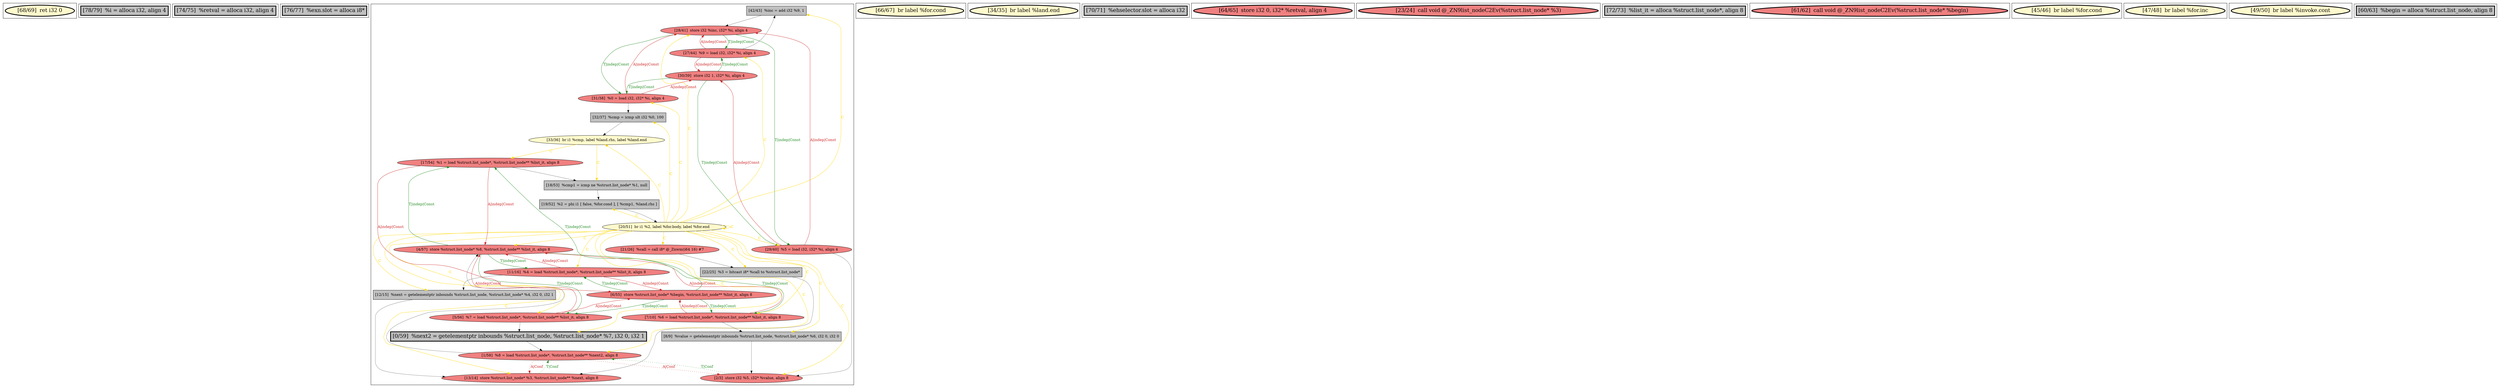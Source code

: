 
digraph G {





subgraph cluster15 {


node150 [penwidth=3.0,fontsize=20,fillcolor=lemonchiffon,label="[68/69]  ret i32 0",shape=ellipse,style=filled ]



}

subgraph cluster13 {


node148 [penwidth=3.0,fontsize=20,fillcolor=grey,label="[78/79]  %i = alloca i32, align 4",shape=rectangle,style=filled ]



}

subgraph cluster11 {


node146 [penwidth=3.0,fontsize=20,fillcolor=grey,label="[74/75]  %retval = alloca i32, align 4",shape=rectangle,style=filled ]



}

subgraph cluster10 {


node145 [penwidth=3.0,fontsize=20,fillcolor=grey,label="[76/77]  %exn.slot = alloca i8*",shape=rectangle,style=filled ]



}

subgraph cluster9 {


node144 [fillcolor=grey,label="[42/43]  %inc = add i32 %9, 1",shape=rectangle,style=filled ]
node143 [fillcolor=lightcoral,label="[28/41]  store i32 %inc, i32* %i, align 4",shape=ellipse,style=filled ]
node140 [fillcolor=grey,label="[32/37]  %cmp = icmp ult i32 %0, 100",shape=rectangle,style=filled ]
node138 [fillcolor=lightcoral,label="[30/39]  store i32 1, i32* %i, align 4",shape=ellipse,style=filled ]
node142 [fillcolor=lemonchiffon,label="[20/51]  br i1 %2, label %for.body, label %for.end",shape=ellipse,style=filled ]
node137 [fillcolor=lightcoral,label="[4/57]  store %struct.list_node* %8, %struct.list_node** %list_it, align 8",shape=ellipse,style=filled ]
node122 [fillcolor=lightcoral,label="[2/3]  store i32 %5, i32* %value, align 8",shape=ellipse,style=filled ]
node133 [fillcolor=lightcoral,label="[11/16]  %4 = load %struct.list_node*, %struct.list_node** %list_it, align 8",shape=ellipse,style=filled ]
node124 [fillcolor=lightcoral,label="[7/10]  %6 = load %struct.list_node*, %struct.list_node** %list_it, align 8",shape=ellipse,style=filled ]
node121 [fillcolor=grey,label="[8/9]  %value = getelementptr inbounds %struct.list_node, %struct.list_node* %6, i32 0, i32 0",shape=rectangle,style=filled ]
node136 [fillcolor=lemonchiffon,label="[33/36]  br i1 %cmp, label %land.rhs, label %land.end",shape=ellipse,style=filled ]
node129 [fillcolor=lightcoral,label="[27/44]  %9 = load i32, i32* %i, align 4",shape=ellipse,style=filled ]
node125 [fillcolor=lightcoral,label="[29/40]  %5 = load i32, i32* %i, align 4",shape=ellipse,style=filled ]
node130 [fillcolor=grey,label="[12/15]  %next = getelementptr inbounds %struct.list_node, %struct.list_node* %4, i32 0, i32 1",shape=rectangle,style=filled ]
node141 [fillcolor=grey,label="[22/25]  %3 = bitcast i8* %call to %struct.list_node*",shape=rectangle,style=filled ]
node139 [fillcolor=lightcoral,label="[31/38]  %0 = load i32, i32* %i, align 4",shape=ellipse,style=filled ]
node120 [fillcolor=lightcoral,label="[21/26]  %call = call i8* @_Znwm(i64 16) #7",shape=ellipse,style=filled ]
node123 [fillcolor=lightcoral,label="[1/58]  %8 = load %struct.list_node*, %struct.list_node** %next2, align 8",shape=ellipse,style=filled ]
node126 [fillcolor=lightcoral,label="[6/55]  store %struct.list_node* %begin, %struct.list_node** %list_it, align 8",shape=ellipse,style=filled ]
node127 [fillcolor=grey,label="[19/52]  %2 = phi i1 [ false, %for.cond ], [ %cmp1, %land.rhs ]",shape=rectangle,style=filled ]
node128 [fillcolor=lightcoral,label="[13/14]  store %struct.list_node* %3, %struct.list_node** %next, align 8",shape=ellipse,style=filled ]
node131 [fillcolor=lightcoral,label="[17/54]  %1 = load %struct.list_node*, %struct.list_node** %list_it, align 8",shape=ellipse,style=filled ]
node134 [fillcolor=lightcoral,label="[5/56]  %7 = load %struct.list_node*, %struct.list_node** %list_it, align 8",shape=ellipse,style=filled ]
node132 [penwidth=3.0,fontsize=20,fillcolor=grey,label="[0/59]  %next2 = getelementptr inbounds %struct.list_node, %struct.list_node* %7, i32 0, i32 1",shape=rectangle,style=filled ]
node135 [fillcolor=grey,label="[18/53]  %cmp1 = icmp ne %struct.list_node* %1, null",shape=rectangle,style=filled ]

node136->node135 [style=solid,color=gold,label="C",penwidth=1.0,fontcolor=gold ]
node134->node132 [style=solid,color=black,label="",penwidth=0.5,fontcolor=black ]
node129->node138 [style=solid,color=firebrick3,label="A|indep|Const",penwidth=1.0,fontcolor=firebrick3 ]
node121->node122 [style=solid,color=black,label="",penwidth=0.5,fontcolor=black ]
node138->node129 [style=solid,color=forestgreen,label="T|indep|Const",penwidth=1.0,fontcolor=forestgreen ]
node124->node137 [style=solid,color=firebrick3,label="A|indep|Const",penwidth=1.0,fontcolor=firebrick3 ]
node142->node127 [style=solid,color=gold,label="C",penwidth=1.0,fontcolor=gold ]
node125->node143 [style=solid,color=firebrick3,label="A|indep|Const",penwidth=1.0,fontcolor=firebrick3 ]
node143->node125 [style=solid,color=forestgreen,label="T|indep|Const",penwidth=1.0,fontcolor=forestgreen ]
node120->node141 [style=solid,color=black,label="",penwidth=0.5,fontcolor=black ]
node136->node131 [style=solid,color=gold,label="C",penwidth=1.0,fontcolor=gold ]
node126->node134 [style=solid,color=forestgreen,label="T|indep|Const",penwidth=1.0,fontcolor=forestgreen ]
node133->node137 [style=solid,color=firebrick3,label="A|indep|Const",penwidth=1.0,fontcolor=firebrick3 ]
node137->node124 [style=solid,color=forestgreen,label="T|indep|Const",penwidth=1.0,fontcolor=forestgreen ]
node124->node121 [style=solid,color=black,label="",penwidth=0.5,fontcolor=black ]
node142->node143 [style=solid,color=gold,label="C",penwidth=1.0,fontcolor=gold ]
node123->node122 [style=dotted,color=firebrick3,label="A|Conf",penwidth=1.0,fontcolor=firebrick3 ]
node129->node144 [style=solid,color=black,label="",penwidth=0.5,fontcolor=black ]
node127->node142 [style=solid,color=black,label="",penwidth=0.5,fontcolor=black ]
node122->node123 [style=dotted,color=forestgreen,label="T|Conf",penwidth=1.0,fontcolor=forestgreen ]
node142->node123 [style=solid,color=gold,label="C",penwidth=1.0,fontcolor=gold ]
node143->node129 [style=solid,color=forestgreen,label="T|indep|Const",penwidth=1.0,fontcolor=forestgreen ]
node142->node133 [style=solid,color=gold,label="C",penwidth=1.0,fontcolor=gold ]
node142->node120 [style=solid,color=gold,label="C",penwidth=1.0,fontcolor=gold ]
node138->node139 [style=solid,color=forestgreen,label="T|indep|Const",penwidth=1.0,fontcolor=forestgreen ]
node142->node141 [style=solid,color=gold,label="C",penwidth=1.0,fontcolor=gold ]
node142->node136 [style=solid,color=gold,label="C",penwidth=1.0,fontcolor=gold ]
node134->node126 [style=solid,color=firebrick3,label="A|indep|Const",penwidth=1.0,fontcolor=firebrick3 ]
node138->node125 [style=solid,color=forestgreen,label="T|indep|Const",penwidth=1.0,fontcolor=forestgreen ]
node142->node121 [style=solid,color=gold,label="C",penwidth=1.0,fontcolor=gold ]
node142->node139 [style=solid,color=gold,label="C",penwidth=1.0,fontcolor=gold ]
node123->node137 [style=solid,color=black,label="",penwidth=0.5,fontcolor=black ]
node125->node138 [style=solid,color=firebrick3,label="A|indep|Const",penwidth=1.0,fontcolor=firebrick3 ]
node133->node130 [style=solid,color=black,label="",penwidth=0.5,fontcolor=black ]
node130->node128 [style=solid,color=black,label="",penwidth=0.5,fontcolor=black ]
node137->node131 [style=solid,color=forestgreen,label="T|indep|Const",penwidth=1.0,fontcolor=forestgreen ]
node126->node133 [style=solid,color=forestgreen,label="T|indep|Const",penwidth=1.0,fontcolor=forestgreen ]
node137->node133 [style=solid,color=forestgreen,label="T|indep|Const",penwidth=1.0,fontcolor=forestgreen ]
node139->node143 [style=solid,color=firebrick3,label="A|indep|Const",penwidth=1.0,fontcolor=firebrick3 ]
node142->node129 [style=solid,color=gold,label="C",penwidth=1.0,fontcolor=gold ]
node142->node125 [style=solid,color=gold,label="C",penwidth=1.0,fontcolor=gold ]
node142->node144 [style=solid,color=gold,label="C",penwidth=1.0,fontcolor=gold ]
node142->node124 [style=solid,color=gold,label="C",penwidth=1.0,fontcolor=gold ]
node126->node131 [style=solid,color=forestgreen,label="T|indep|Const",penwidth=1.0,fontcolor=forestgreen ]
node128->node123 [style=dotted,color=forestgreen,label="T|Conf",penwidth=1.0,fontcolor=forestgreen ]
node142->node140 [style=solid,color=gold,label="C",penwidth=1.0,fontcolor=gold ]
node142->node130 [style=solid,color=gold,label="C",penwidth=1.0,fontcolor=gold ]
node131->node135 [style=solid,color=black,label="",penwidth=0.5,fontcolor=black ]
node142->node132 [style=solid,color=gold,label="C",penwidth=1.0,fontcolor=gold ]
node123->node128 [style=dotted,color=firebrick3,label="A|Conf",penwidth=1.0,fontcolor=firebrick3 ]
node142->node134 [style=solid,color=gold,label="C",penwidth=1.0,fontcolor=gold ]
node142->node137 [style=solid,color=gold,label="C",penwidth=1.0,fontcolor=gold ]
node142->node122 [style=solid,color=gold,label="C",penwidth=1.0,fontcolor=gold ]
node125->node122 [style=solid,color=black,label="",penwidth=0.5,fontcolor=black ]
node135->node127 [style=solid,color=black,label="",penwidth=0.5,fontcolor=black ]
node124->node126 [style=solid,color=firebrick3,label="A|indep|Const",penwidth=1.0,fontcolor=firebrick3 ]
node139->node138 [style=solid,color=firebrick3,label="A|indep|Const",penwidth=1.0,fontcolor=firebrick3 ]
node141->node128 [style=solid,color=black,label="",penwidth=0.5,fontcolor=black ]
node133->node126 [style=solid,color=firebrick3,label="A|indep|Const",penwidth=1.0,fontcolor=firebrick3 ]
node142->node128 [style=solid,color=gold,label="C",penwidth=1.0,fontcolor=gold ]
node142->node142 [style=solid,color=gold,label="C",penwidth=1.0,fontcolor=gold ]
node132->node123 [style=solid,color=black,label="",penwidth=0.5,fontcolor=black ]
node143->node139 [style=solid,color=forestgreen,label="T|indep|Const",penwidth=1.0,fontcolor=forestgreen ]
node126->node124 [style=solid,color=forestgreen,label="T|indep|Const",penwidth=1.0,fontcolor=forestgreen ]
node140->node136 [style=solid,color=black,label="",penwidth=0.5,fontcolor=black ]
node131->node137 [style=solid,color=firebrick3,label="A|indep|Const",penwidth=1.0,fontcolor=firebrick3 ]
node131->node126 [style=solid,color=firebrick3,label="A|indep|Const",penwidth=1.0,fontcolor=firebrick3 ]
node129->node143 [style=solid,color=firebrick3,label="A|indep|Const",penwidth=1.0,fontcolor=firebrick3 ]
node139->node140 [style=solid,color=black,label="",penwidth=0.5,fontcolor=black ]
node144->node143 [style=solid,color=black,label="",penwidth=0.5,fontcolor=black ]
node137->node134 [style=solid,color=forestgreen,label="T|indep|Const",penwidth=1.0,fontcolor=forestgreen ]
node134->node137 [style=solid,color=firebrick3,label="A|indep|Const",penwidth=1.0,fontcolor=firebrick3 ]


}

subgraph cluster8 {


node119 [penwidth=3.0,fontsize=20,fillcolor=lemonchiffon,label="[66/67]  br label %for.cond",shape=ellipse,style=filled ]



}

subgraph cluster7 {


node118 [penwidth=3.0,fontsize=20,fillcolor=lemonchiffon,label="[34/35]  br label %land.end",shape=ellipse,style=filled ]



}

subgraph cluster14 {


node149 [penwidth=3.0,fontsize=20,fillcolor=grey,label="[70/71]  %ehselector.slot = alloca i32",shape=rectangle,style=filled ]



}

subgraph cluster6 {


node117 [penwidth=3.0,fontsize=20,fillcolor=lightcoral,label="[64/65]  store i32 0, i32* %retval, align 4",shape=ellipse,style=filled ]



}

subgraph cluster0 {


node111 [penwidth=3.0,fontsize=20,fillcolor=lightcoral,label="[23/24]  call void @_ZN9list_nodeC2Ev(%struct.list_node* %3)",shape=ellipse,style=filled ]



}

subgraph cluster12 {


node147 [penwidth=3.0,fontsize=20,fillcolor=grey,label="[72/73]  %list_it = alloca %struct.list_node*, align 8",shape=rectangle,style=filled ]



}

subgraph cluster5 {


node116 [penwidth=3.0,fontsize=20,fillcolor=lightcoral,label="[61/62]  call void @_ZN9list_nodeC2Ev(%struct.list_node* %begin)",shape=ellipse,style=filled ]



}

subgraph cluster1 {


node112 [penwidth=3.0,fontsize=20,fillcolor=lemonchiffon,label="[45/46]  br label %for.cond",shape=ellipse,style=filled ]



}

subgraph cluster2 {


node113 [penwidth=3.0,fontsize=20,fillcolor=lemonchiffon,label="[47/48]  br label %for.inc",shape=ellipse,style=filled ]



}

subgraph cluster3 {


node114 [penwidth=3.0,fontsize=20,fillcolor=lemonchiffon,label="[49/50]  br label %invoke.cont",shape=ellipse,style=filled ]



}

subgraph cluster4 {


node115 [penwidth=3.0,fontsize=20,fillcolor=grey,label="[60/63]  %begin = alloca %struct.list_node, align 8",shape=rectangle,style=filled ]



}

}
